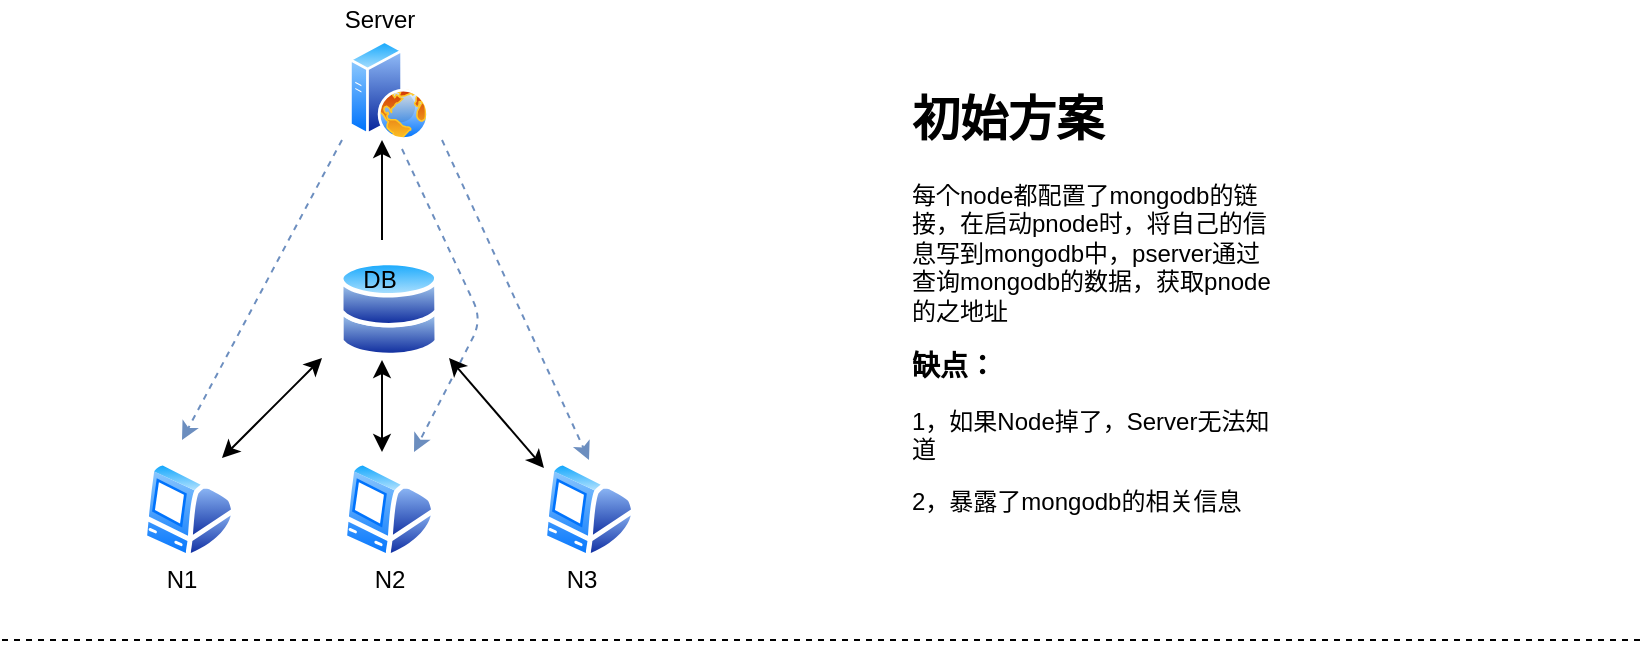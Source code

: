 <mxfile version="14.4.3" type="github">
  <diagram id="cTR_d-nhLQc8iKmVOfPP" name="Page-1">
    <mxGraphModel dx="1422" dy="772" grid="1" gridSize="10" guides="1" tooltips="1" connect="1" arrows="1" fold="1" page="1" pageScale="1" pageWidth="827" pageHeight="1169" math="0" shadow="0">
      <root>
        <mxCell id="0" />
        <mxCell id="1" parent="0" />
        <mxCell id="qOt5WrL9bUsYMk7Kk0OR-1" value="" style="aspect=fixed;perimeter=ellipsePerimeter;html=1;align=center;shadow=0;dashed=0;spacingTop=3;image;image=img/lib/active_directory/databases.svg;" vertex="1" parent="1">
          <mxGeometry x="168.5" y="170" width="50" height="49" as="geometry" />
        </mxCell>
        <mxCell id="qOt5WrL9bUsYMk7Kk0OR-2" value="" style="aspect=fixed;perimeter=ellipsePerimeter;html=1;align=center;shadow=0;dashed=0;spacingTop=3;image;image=img/lib/active_directory/mac_client.svg;" vertex="1" parent="1">
          <mxGeometry x="70" y="270" width="47" height="50" as="geometry" />
        </mxCell>
        <mxCell id="qOt5WrL9bUsYMk7Kk0OR-3" value="" style="aspect=fixed;perimeter=ellipsePerimeter;html=1;align=center;shadow=0;dashed=0;spacingTop=3;image;image=img/lib/active_directory/mac_client.svg;" vertex="1" parent="1">
          <mxGeometry x="170" y="270" width="47" height="50" as="geometry" />
        </mxCell>
        <mxCell id="qOt5WrL9bUsYMk7Kk0OR-4" value="" style="aspect=fixed;perimeter=ellipsePerimeter;html=1;align=center;shadow=0;dashed=0;spacingTop=3;image;image=img/lib/active_directory/mac_client.svg;" vertex="1" parent="1">
          <mxGeometry x="270" y="270" width="47" height="50" as="geometry" />
        </mxCell>
        <mxCell id="qOt5WrL9bUsYMk7Kk0OR-5" value="" style="aspect=fixed;perimeter=ellipsePerimeter;html=1;align=center;shadow=0;dashed=0;spacingTop=3;image;image=img/lib/active_directory/web_server.svg;" vertex="1" parent="1">
          <mxGeometry x="173.5" y="60" width="40" height="50" as="geometry" />
        </mxCell>
        <mxCell id="qOt5WrL9bUsYMk7Kk0OR-9" value="" style="endArrow=classic;html=1;" edge="1" parent="1">
          <mxGeometry width="50" height="50" relative="1" as="geometry">
            <mxPoint x="190" y="160" as="sourcePoint" />
            <mxPoint x="190" y="110" as="targetPoint" />
            <Array as="points" />
          </mxGeometry>
        </mxCell>
        <mxCell id="qOt5WrL9bUsYMk7Kk0OR-10" value="" style="endArrow=classic;html=1;entryX=0.5;entryY=0;entryDx=0;entryDy=0;fillColor=#dae8fc;strokeColor=#6c8ebf;dashed=1;" edge="1" parent="1" target="qOt5WrL9bUsYMk7Kk0OR-4">
          <mxGeometry width="50" height="50" relative="1" as="geometry">
            <mxPoint x="220" y="110" as="sourcePoint" />
            <mxPoint x="250" y="90" as="targetPoint" />
            <Array as="points" />
          </mxGeometry>
        </mxCell>
        <mxCell id="qOt5WrL9bUsYMk7Kk0OR-11" value="" style="endArrow=classic;html=1;dashed=1;fillColor=#dae8fc;strokeColor=#6c8ebf;" edge="1" parent="1">
          <mxGeometry width="50" height="50" relative="1" as="geometry">
            <mxPoint x="170" y="110" as="sourcePoint" />
            <mxPoint x="90" y="260" as="targetPoint" />
            <Array as="points" />
          </mxGeometry>
        </mxCell>
        <mxCell id="qOt5WrL9bUsYMk7Kk0OR-12" value="" style="endArrow=classic;html=1;entryX=0.766;entryY=-0.08;entryDx=0;entryDy=0;fillColor=#dae8fc;strokeColor=#6c8ebf;dashed=1;entryPerimeter=0;" edge="1" parent="1" target="qOt5WrL9bUsYMk7Kk0OR-3">
          <mxGeometry width="50" height="50" relative="1" as="geometry">
            <mxPoint x="200" y="114.5" as="sourcePoint" />
            <mxPoint x="273.5" y="274.5" as="targetPoint" />
            <Array as="points">
              <mxPoint x="240" y="200" />
            </Array>
          </mxGeometry>
        </mxCell>
        <mxCell id="qOt5WrL9bUsYMk7Kk0OR-13" value="&lt;h1&gt;初始方案&lt;/h1&gt;&lt;p&gt;每个node都配置了mongodb的链接，在启动pnode时，将自己的信息写到mongodb中，pserver通过查询mongodb的数据，获取pnode的之地址&lt;/p&gt;&lt;p&gt;&lt;b&gt;&lt;font style=&quot;font-size: 14px&quot;&gt;缺点：&lt;/font&gt;&lt;/b&gt;&lt;/p&gt;&lt;p&gt;1，如果Node掉了，Server无法知道&lt;/p&gt;&lt;p&gt;2，暴露了mongodb的相关信息&lt;/p&gt;" style="text;html=1;strokeColor=none;fillColor=none;spacing=5;spacingTop=-20;whiteSpace=wrap;overflow=hidden;rounded=0;" vertex="1" parent="1">
          <mxGeometry x="450" y="79.5" width="190" height="230" as="geometry" />
        </mxCell>
        <mxCell id="qOt5WrL9bUsYMk7Kk0OR-14" value="N1" style="text;html=1;strokeColor=none;fillColor=none;align=center;verticalAlign=middle;whiteSpace=wrap;rounded=0;" vertex="1" parent="1">
          <mxGeometry x="70" y="320" width="40" height="20" as="geometry" />
        </mxCell>
        <mxCell id="qOt5WrL9bUsYMk7Kk0OR-15" value="N2" style="text;html=1;strokeColor=none;fillColor=none;align=center;verticalAlign=middle;whiteSpace=wrap;rounded=0;" vertex="1" parent="1">
          <mxGeometry x="173.5" y="320" width="40" height="20" as="geometry" />
        </mxCell>
        <mxCell id="qOt5WrL9bUsYMk7Kk0OR-16" value="N3" style="text;html=1;strokeColor=none;fillColor=none;align=center;verticalAlign=middle;whiteSpace=wrap;rounded=0;" vertex="1" parent="1">
          <mxGeometry x="270" y="320" width="40" height="20" as="geometry" />
        </mxCell>
        <mxCell id="qOt5WrL9bUsYMk7Kk0OR-17" value="Server" style="text;html=1;strokeColor=none;fillColor=none;align=center;verticalAlign=middle;whiteSpace=wrap;rounded=0;" vertex="1" parent="1">
          <mxGeometry x="168.5" y="40" width="40" height="20" as="geometry" />
        </mxCell>
        <mxCell id="qOt5WrL9bUsYMk7Kk0OR-18" value="" style="endArrow=classic;startArrow=classic;html=1;" edge="1" parent="1">
          <mxGeometry width="50" height="50" relative="1" as="geometry">
            <mxPoint x="190" y="266" as="sourcePoint" />
            <mxPoint x="190" y="220" as="targetPoint" />
          </mxGeometry>
        </mxCell>
        <mxCell id="qOt5WrL9bUsYMk7Kk0OR-19" value="" style="endArrow=classic;startArrow=classic;html=1;" edge="1" parent="1">
          <mxGeometry width="50" height="50" relative="1" as="geometry">
            <mxPoint x="110" y="269" as="sourcePoint" />
            <mxPoint x="160" y="219" as="targetPoint" />
            <Array as="points">
              <mxPoint x="140" y="239" />
            </Array>
          </mxGeometry>
        </mxCell>
        <mxCell id="qOt5WrL9bUsYMk7Kk0OR-20" value="" style="endArrow=classic;startArrow=classic;html=1;exitX=0.021;exitY=0.08;exitDx=0;exitDy=0;exitPerimeter=0;" edge="1" parent="1" source="qOt5WrL9bUsYMk7Kk0OR-4">
          <mxGeometry width="50" height="50" relative="1" as="geometry">
            <mxPoint x="173.5" y="269" as="sourcePoint" />
            <mxPoint x="223.5" y="219" as="targetPoint" />
            <Array as="points" />
          </mxGeometry>
        </mxCell>
        <mxCell id="qOt5WrL9bUsYMk7Kk0OR-21" value="DB" style="text;html=1;align=center;verticalAlign=middle;whiteSpace=wrap;rounded=0;" vertex="1" parent="1">
          <mxGeometry x="168.5" y="170" width="40" height="20" as="geometry" />
        </mxCell>
        <mxCell id="qOt5WrL9bUsYMk7Kk0OR-22" value="" style="endArrow=none;dashed=1;html=1;" edge="1" parent="1">
          <mxGeometry width="50" height="50" relative="1" as="geometry">
            <mxPoint y="360" as="sourcePoint" />
            <mxPoint x="820" y="360" as="targetPoint" />
          </mxGeometry>
        </mxCell>
      </root>
    </mxGraphModel>
  </diagram>
</mxfile>
